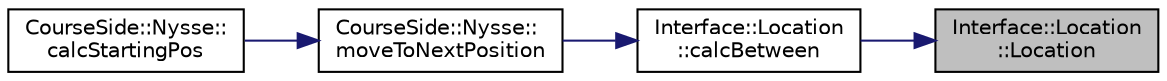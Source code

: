 digraph "Interface::Location::Location"
{
 // LATEX_PDF_SIZE
  edge [fontname="Helvetica",fontsize="10",labelfontname="Helvetica",labelfontsize="10"];
  node [fontname="Helvetica",fontsize="10",shape=record];
  rankdir="RL";
  Node1 [label="Interface::Location\l::Location",height=0.2,width=0.4,color="black", fillcolor="grey75", style="filled", fontcolor="black",tooltip="Default constructor."];
  Node1 -> Node2 [dir="back",color="midnightblue",fontsize="10",style="solid",fontname="Helvetica"];
  Node2 [label="Interface::Location\l::calcBetween",height=0.2,width=0.4,color="black", fillcolor="white", style="filled",URL="$class_interface_1_1_location.html#a1bd79f247bb7783c57ece45c6065c537",tooltip="calcBetween calculates wanted position between two locations."];
  Node2 -> Node3 [dir="back",color="midnightblue",fontsize="10",style="solid",fontname="Helvetica"];
  Node3 [label="CourseSide::Nysse::\lmoveToNextPosition",height=0.2,width=0.4,color="black", fillcolor="white", style="filled",URL="$class_course_side_1_1_nysse.html#a9c0859c491ee3ccaf7b9350c9448d0c5",tooltip=" "];
  Node3 -> Node4 [dir="back",color="midnightblue",fontsize="10",style="solid",fontname="Helvetica"];
  Node4 [label="CourseSide::Nysse::\lcalcStartingPos",height=0.2,width=0.4,color="black", fillcolor="white", style="filled",URL="$class_course_side_1_1_nysse.html#a405592985db8578b654a91748187e3a5",tooltip=" "];
}
